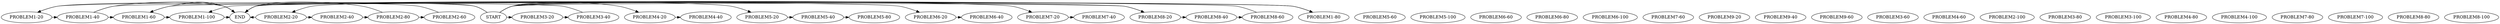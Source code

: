 // DBA1516P2GA
digraph {
	"PROBLEM1-20" [label="PROBLEM1-20"]
	"PROBLEM1-40" [label="PROBLEM1-40"]
	"PROBLEM1-60" [label="PROBLEM1-60"]
	"PROBLEM1-80" [label="PROBLEM1-80"]
	"PROBLEM1-100" [label="PROBLEM1-100"]
	"PROBLEM2-20" [label="PROBLEM2-20"]
	"PROBLEM2-40" [label="PROBLEM2-40"]
	"PROBLEM2-80" [label="PROBLEM2-80"]
	"PROBLEM2-60" [label="PROBLEM2-60"]
	"PROBLEM3-20" [label="PROBLEM3-20"]
	"PROBLEM3-40" [label="PROBLEM3-40"]
	"PROBLEM4-20" [label="PROBLEM4-20"]
	"PROBLEM4-40" [label="PROBLEM4-40"]
	"PROBLEM5-20" [label="PROBLEM5-20"]
	"PROBLEM5-40" [label="PROBLEM5-40"]
	"PROBLEM5-80" [label="PROBLEM5-80"]
	"PROBLEM5-60" [label="PROBLEM5-60"]
	"PROBLEM5-100" [label="PROBLEM5-100"]
	"PROBLEM6-20" [label="PROBLEM6-20"]
	"PROBLEM6-40" [label="PROBLEM6-40"]
	"PROBLEM6-60" [label="PROBLEM6-60"]
	"PROBLEM6-80" [label="PROBLEM6-80"]
	"PROBLEM6-100" [label="PROBLEM6-100"]
	"PROBLEM7-20" [label="PROBLEM7-20"]
	"PROBLEM7-40" [label="PROBLEM7-40"]
	"PROBLEM7-60" [label="PROBLEM7-60"]
	"PROBLEM8-20" [label="PROBLEM8-20"]
	"PROBLEM8-40" [label="PROBLEM8-40"]
	"PROBLEM8-60" [label="PROBLEM8-60"]
	"PROBLEM9-20" [label="PROBLEM9-20"]
	"PROBLEM9-40" [label="PROBLEM9-40"]
	"PROBLEM9-60" [label="PROBLEM9-60"]
	"PROBLEM3-60" [label="PROBLEM3-60"]
	"PROBLEM4-60" [label="PROBLEM4-60"]
	"PROBLEM2-100" [label="PROBLEM2-100"]
	"PROBLEM3-80" [label="PROBLEM3-80"]
	"PROBLEM3-100" [label="PROBLEM3-100"]
	"PROBLEM4-80" [label="PROBLEM4-80"]
	"PROBLEM4-100" [label="PROBLEM4-100"]
	"PROBLEM7-80" [label="PROBLEM7-80"]
	"PROBLEM7-100" [label="PROBLEM7-100"]
	"PROBLEM8-80" [label="PROBLEM8-80"]
	"PROBLEM8-100" [label="PROBLEM8-100"]
	START [label=START]
	END [label=END]
	"PROBLEM1-20" -> "PROBLEM1-40" [constraint=false]
	"PROBLEM1-20" -> END [constraint=false]
	"PROBLEM1-40" -> "PROBLEM1-60" [constraint=false]
	"PROBLEM1-40" -> "PROBLEM1-80" [constraint=false]
	"PROBLEM1-40" -> END [constraint=false]
	"PROBLEM1-60" -> "PROBLEM1-100" [constraint=false]
	"PROBLEM1-60" -> END [constraint=false]
	"PROBLEM1-80" -> "PROBLEM1-60" [constraint=false]
	"PROBLEM1-80" -> "PROBLEM1-100" [constraint=false]
	"PROBLEM1-100" -> END [constraint=false]
	"PROBLEM2-20" -> "PROBLEM2-40" [constraint=false]
	"PROBLEM2-20" -> END [constraint=false]
	"PROBLEM2-40" -> "PROBLEM2-80" [constraint=false]
	"PROBLEM2-80" -> "PROBLEM2-60" [constraint=false]
	"PROBLEM2-80" -> END [constraint=false]
	"PROBLEM2-60" -> END [constraint=false]
	"PROBLEM3-20" -> "PROBLEM3-40" [constraint=false]
	"PROBLEM3-40" -> END [constraint=false]
	"PROBLEM4-20" -> "PROBLEM4-40" [constraint=false]
	"PROBLEM5-20" -> "PROBLEM5-40" [constraint=false]
	"PROBLEM5-40" -> "PROBLEM5-80" [constraint=false]
	"PROBLEM6-20" -> "PROBLEM6-40" [constraint=false]
	"PROBLEM7-20" -> "PROBLEM7-40" [constraint=false]
	"PROBLEM8-20" -> "PROBLEM8-40" [constraint=false]
	"PROBLEM8-20" -> END [constraint=false]
	"PROBLEM8-40" -> "PROBLEM8-60" [constraint=false]
	"PROBLEM8-60" -> END [constraint=false]
	START -> "PROBLEM1-20" [constraint=false]
	START -> "PROBLEM2-20" [constraint=false]
	START -> "PROBLEM3-20" [constraint=false]
	START -> "PROBLEM4-20" [constraint=false]
	START -> "PROBLEM5-20" [constraint=false]
	START -> "PROBLEM6-20" [constraint=false]
	START -> "PROBLEM7-20" [constraint=false]
	START -> "PROBLEM8-20" [constraint=false]
}
